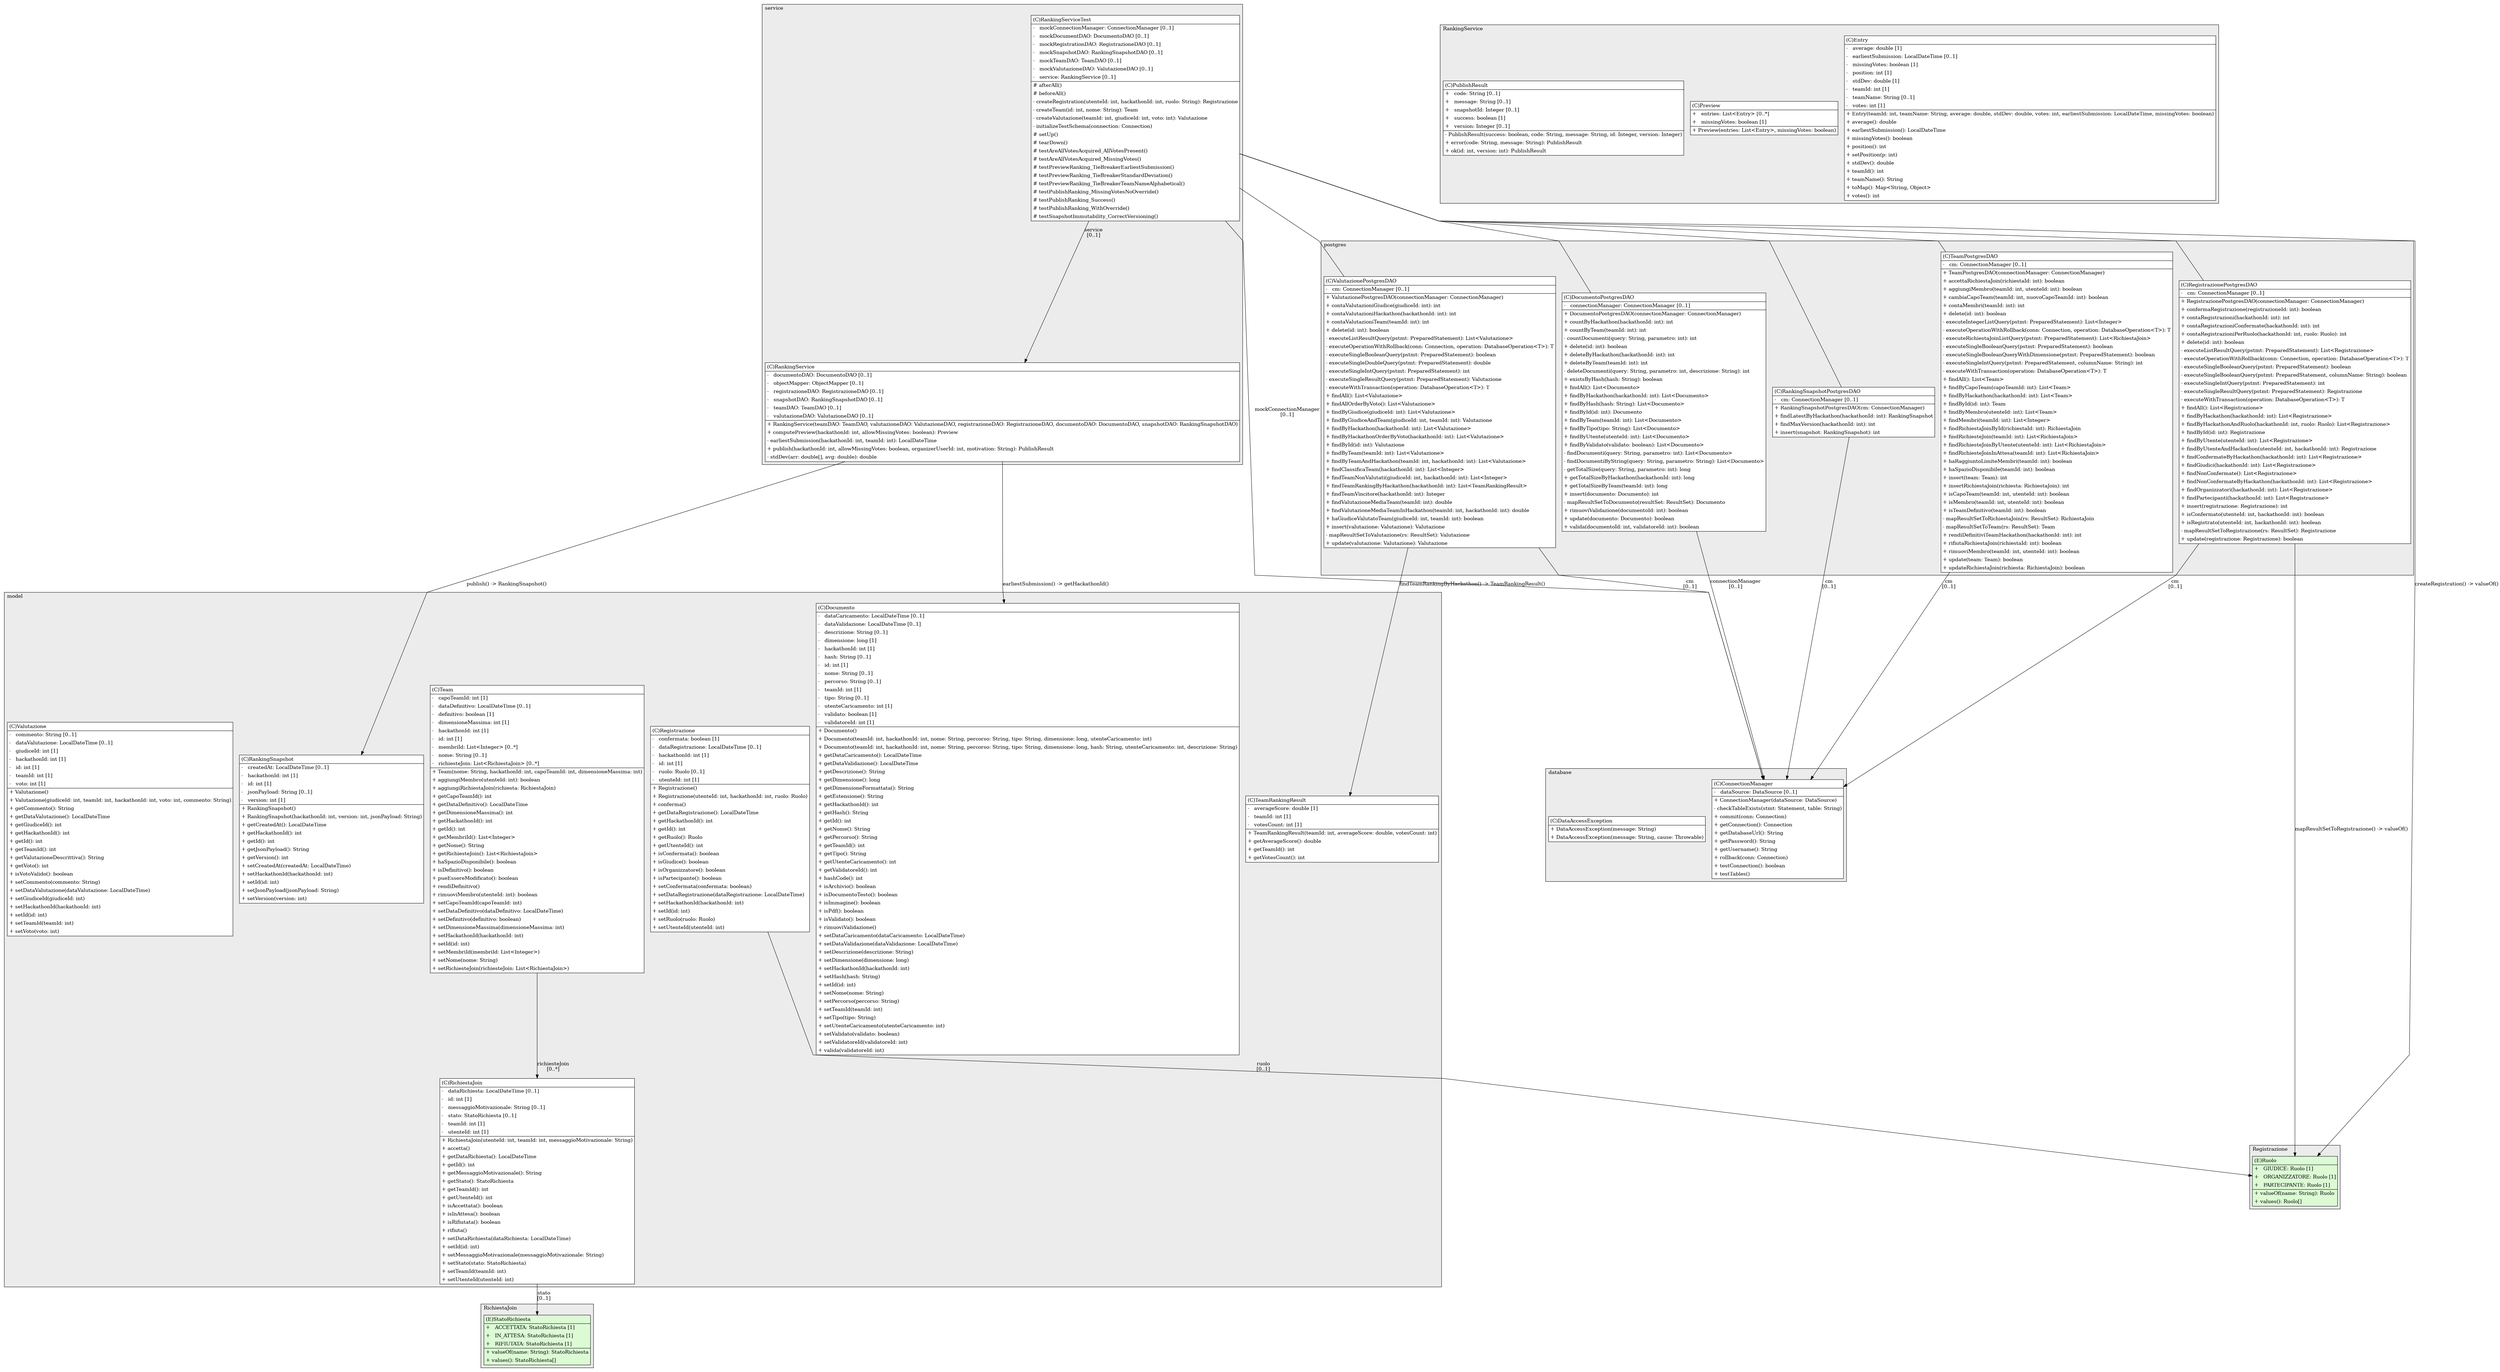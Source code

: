 @startuml

/' diagram meta data start
config=StructureConfiguration;
{
  "projectClassification": {
    "searchMode": "OpenProject", // OpenProject, AllProjects
    "includedProjects": "",
    "pathEndKeywords": "*.impl",
    "isClientPath": "",
    "isClientName": "",
    "isTestPath": "",
    "isTestName": "",
    "isMappingPath": "",
    "isMappingName": "",
    "isDataAccessPath": "",
    "isDataAccessName": "",
    "isDataStructurePath": "",
    "isDataStructureName": "",
    "isInterfaceStructuresPath": "",
    "isInterfaceStructuresName": "",
    "isEntryPointPath": "",
    "isEntryPointName": "",
    "treatFinalFieldsAsMandatory": false
  },
  "graphRestriction": {
    "classPackageExcludeFilter": "",
    "classPackageIncludeFilter": "",
    "classNameExcludeFilter": "",
    "classNameIncludeFilter": "",
    "methodNameExcludeFilter": "",
    "methodNameIncludeFilter": "",
    "removeByInheritance": "", // inheritance/annotation based filtering is done in a second step
    "removeByAnnotation": "",
    "removeByClassPackage": "", // cleanup the graph after inheritance/annotation based filtering is done
    "removeByClassName": "",
    "cutMappings": false,
    "cutEnum": false,
    "cutTests": false,
    "cutClient": false,
    "cutDataAccess": false,
    "cutInterfaceStructures": false,
    "cutDataStructures": false,
    "cutGetterAndSetter": false,
    "cutConstructors": false
  },
  "graphTraversal": {
    "forwardDepth": 3,
    "backwardDepth": 3,
    "classPackageExcludeFilter": "",
    "classPackageIncludeFilter": "",
    "classNameExcludeFilter": "",
    "classNameIncludeFilter": "",
    "methodNameExcludeFilter": "",
    "methodNameIncludeFilter": "",
    "hideMappings": false,
    "hideDataStructures": false,
    "hidePrivateMethods": true,
    "hideInterfaceCalls": true, // indirection: implementation -> interface (is hidden) -> implementation
    "onlyShowApplicationEntryPoints": false, // root node is included
    "useMethodCallsForStructureDiagram": "ForwardOnly" // ForwardOnly, BothDirections, No
  },
  "details": {
    "aggregation": "GroupByClass", // ByClass, GroupByClass, None
    "showClassGenericTypes": true,
    "showMethods": true,
    "showMethodParameterNames": true,
    "showMethodParameterTypes": true,
    "showMethodReturnType": true,
    "showPackageLevels": 2,
    "showDetailedClassStructure": true
  },
  "rootClass": "service.RankingServiceTest",
  "extensionCallbackMethod": "" // qualified.class.name#methodName - signature: public static String method(String)
}
diagram meta data end '/



digraph g {
    rankdir="TB"
    splines=polyline
    

'nodes 
subgraph cluster_104069929 { 
   	label=model
	labeljust=l
	fillcolor="#ececec"
	style=filled
   
   Documento104069929[
	label=<<TABLE BORDER="1" CELLBORDER="0" CELLPADDING="4" CELLSPACING="0">
<TR><TD ALIGN="LEFT" >(C)Documento</TD></TR>
<HR/>
<TR><TD ALIGN="LEFT" >-   dataCaricamento: LocalDateTime [0..1]</TD></TR>
<TR><TD ALIGN="LEFT" >-   dataValidazione: LocalDateTime [0..1]</TD></TR>
<TR><TD ALIGN="LEFT" >-   descrizione: String [0..1]</TD></TR>
<TR><TD ALIGN="LEFT" >-   dimensione: long [1]</TD></TR>
<TR><TD ALIGN="LEFT" >-   hackathonId: int [1]</TD></TR>
<TR><TD ALIGN="LEFT" >-   hash: String [0..1]</TD></TR>
<TR><TD ALIGN="LEFT" >-   id: int [1]</TD></TR>
<TR><TD ALIGN="LEFT" >-   nome: String [0..1]</TD></TR>
<TR><TD ALIGN="LEFT" >-   percorso: String [0..1]</TD></TR>
<TR><TD ALIGN="LEFT" >-   teamId: int [1]</TD></TR>
<TR><TD ALIGN="LEFT" >-   tipo: String [0..1]</TD></TR>
<TR><TD ALIGN="LEFT" >-   utenteCaricamento: int [1]</TD></TR>
<TR><TD ALIGN="LEFT" >-   validato: boolean [1]</TD></TR>
<TR><TD ALIGN="LEFT" >-   validatoreId: int [1]</TD></TR>
<HR/>
<TR><TD ALIGN="LEFT" >+ Documento()</TD></TR>
<TR><TD ALIGN="LEFT" >+ Documento(teamId: int, hackathonId: int, nome: String, percorso: String, tipo: String, dimensione: long, utenteCaricamento: int)</TD></TR>
<TR><TD ALIGN="LEFT" >+ Documento(teamId: int, hackathonId: int, nome: String, percorso: String, tipo: String, dimensione: long, hash: String, utenteCaricamento: int, descrizione: String)</TD></TR>
<TR><TD ALIGN="LEFT" >+ getDataCaricamento(): LocalDateTime</TD></TR>
<TR><TD ALIGN="LEFT" >+ getDataValidazione(): LocalDateTime</TD></TR>
<TR><TD ALIGN="LEFT" >+ getDescrizione(): String</TD></TR>
<TR><TD ALIGN="LEFT" >+ getDimensione(): long</TD></TR>
<TR><TD ALIGN="LEFT" >+ getDimensioneFormattata(): String</TD></TR>
<TR><TD ALIGN="LEFT" >+ getEstensione(): String</TD></TR>
<TR><TD ALIGN="LEFT" >+ getHackathonId(): int</TD></TR>
<TR><TD ALIGN="LEFT" >+ getHash(): String</TD></TR>
<TR><TD ALIGN="LEFT" >+ getId(): int</TD></TR>
<TR><TD ALIGN="LEFT" >+ getNome(): String</TD></TR>
<TR><TD ALIGN="LEFT" >+ getPercorso(): String</TD></TR>
<TR><TD ALIGN="LEFT" >+ getTeamId(): int</TD></TR>
<TR><TD ALIGN="LEFT" >+ getTipo(): String</TD></TR>
<TR><TD ALIGN="LEFT" >+ getUtenteCaricamento(): int</TD></TR>
<TR><TD ALIGN="LEFT" >+ getValidatoreId(): int</TD></TR>
<TR><TD ALIGN="LEFT" >+ hashCode(): int</TD></TR>
<TR><TD ALIGN="LEFT" >+ isArchivio(): boolean</TD></TR>
<TR><TD ALIGN="LEFT" >+ isDocumentoTesto(): boolean</TD></TR>
<TR><TD ALIGN="LEFT" >+ isImmagine(): boolean</TD></TR>
<TR><TD ALIGN="LEFT" >+ isPdf(): boolean</TD></TR>
<TR><TD ALIGN="LEFT" >+ isValidato(): boolean</TD></TR>
<TR><TD ALIGN="LEFT" >+ rimuoviValidazione()</TD></TR>
<TR><TD ALIGN="LEFT" >+ setDataCaricamento(dataCaricamento: LocalDateTime)</TD></TR>
<TR><TD ALIGN="LEFT" >+ setDataValidazione(dataValidazione: LocalDateTime)</TD></TR>
<TR><TD ALIGN="LEFT" >+ setDescrizione(descrizione: String)</TD></TR>
<TR><TD ALIGN="LEFT" >+ setDimensione(dimensione: long)</TD></TR>
<TR><TD ALIGN="LEFT" >+ setHackathonId(hackathonId: int)</TD></TR>
<TR><TD ALIGN="LEFT" >+ setHash(hash: String)</TD></TR>
<TR><TD ALIGN="LEFT" >+ setId(id: int)</TD></TR>
<TR><TD ALIGN="LEFT" >+ setNome(nome: String)</TD></TR>
<TR><TD ALIGN="LEFT" >+ setPercorso(percorso: String)</TD></TR>
<TR><TD ALIGN="LEFT" >+ setTeamId(teamId: int)</TD></TR>
<TR><TD ALIGN="LEFT" >+ setTipo(tipo: String)</TD></TR>
<TR><TD ALIGN="LEFT" >+ setUtenteCaricamento(utenteCaricamento: int)</TD></TR>
<TR><TD ALIGN="LEFT" >+ setValidato(validato: boolean)</TD></TR>
<TR><TD ALIGN="LEFT" >+ setValidatoreId(validatoreId: int)</TD></TR>
<TR><TD ALIGN="LEFT" >+ valida(validatoreId: int)</TD></TR>
</TABLE>>
	style=filled
	margin=0
	shape=plaintext
	fillcolor="#FFFFFF"
];

RankingSnapshot104069929[
	label=<<TABLE BORDER="1" CELLBORDER="0" CELLPADDING="4" CELLSPACING="0">
<TR><TD ALIGN="LEFT" >(C)RankingSnapshot</TD></TR>
<HR/>
<TR><TD ALIGN="LEFT" >-   createdAt: LocalDateTime [0..1]</TD></TR>
<TR><TD ALIGN="LEFT" >-   hackathonId: int [1]</TD></TR>
<TR><TD ALIGN="LEFT" >-   id: int [1]</TD></TR>
<TR><TD ALIGN="LEFT" >-   jsonPayload: String [0..1]</TD></TR>
<TR><TD ALIGN="LEFT" >-   version: int [1]</TD></TR>
<HR/>
<TR><TD ALIGN="LEFT" >+ RankingSnapshot()</TD></TR>
<TR><TD ALIGN="LEFT" >+ RankingSnapshot(hackathonId: int, version: int, jsonPayload: String)</TD></TR>
<TR><TD ALIGN="LEFT" >+ getCreatedAt(): LocalDateTime</TD></TR>
<TR><TD ALIGN="LEFT" >+ getHackathonId(): int</TD></TR>
<TR><TD ALIGN="LEFT" >+ getId(): int</TD></TR>
<TR><TD ALIGN="LEFT" >+ getJsonPayload(): String</TD></TR>
<TR><TD ALIGN="LEFT" >+ getVersion(): int</TD></TR>
<TR><TD ALIGN="LEFT" >+ setCreatedAt(createdAt: LocalDateTime)</TD></TR>
<TR><TD ALIGN="LEFT" >+ setHackathonId(hackathonId: int)</TD></TR>
<TR><TD ALIGN="LEFT" >+ setId(id: int)</TD></TR>
<TR><TD ALIGN="LEFT" >+ setJsonPayload(jsonPayload: String)</TD></TR>
<TR><TD ALIGN="LEFT" >+ setVersion(version: int)</TD></TR>
</TABLE>>
	style=filled
	margin=0
	shape=plaintext
	fillcolor="#FFFFFF"
];

Registrazione104069929[
	label=<<TABLE BORDER="1" CELLBORDER="0" CELLPADDING="4" CELLSPACING="0">
<TR><TD ALIGN="LEFT" >(C)Registrazione</TD></TR>
<HR/>
<TR><TD ALIGN="LEFT" >-   confermata: boolean [1]</TD></TR>
<TR><TD ALIGN="LEFT" >-   dataRegistrazione: LocalDateTime [0..1]</TD></TR>
<TR><TD ALIGN="LEFT" >-   hackathonId: int [1]</TD></TR>
<TR><TD ALIGN="LEFT" >-   id: int [1]</TD></TR>
<TR><TD ALIGN="LEFT" >-   ruolo: Ruolo [0..1]</TD></TR>
<TR><TD ALIGN="LEFT" >-   utenteId: int [1]</TD></TR>
<HR/>
<TR><TD ALIGN="LEFT" >+ Registrazione()</TD></TR>
<TR><TD ALIGN="LEFT" >+ Registrazione(utenteId: int, hackathonId: int, ruolo: Ruolo)</TD></TR>
<TR><TD ALIGN="LEFT" >+ conferma()</TD></TR>
<TR><TD ALIGN="LEFT" >+ getDataRegistrazione(): LocalDateTime</TD></TR>
<TR><TD ALIGN="LEFT" >+ getHackathonId(): int</TD></TR>
<TR><TD ALIGN="LEFT" >+ getId(): int</TD></TR>
<TR><TD ALIGN="LEFT" >+ getRuolo(): Ruolo</TD></TR>
<TR><TD ALIGN="LEFT" >+ getUtenteId(): int</TD></TR>
<TR><TD ALIGN="LEFT" >+ isConfermata(): boolean</TD></TR>
<TR><TD ALIGN="LEFT" >+ isGiudice(): boolean</TD></TR>
<TR><TD ALIGN="LEFT" >+ isOrganizzatore(): boolean</TD></TR>
<TR><TD ALIGN="LEFT" >+ isPartecipante(): boolean</TD></TR>
<TR><TD ALIGN="LEFT" >+ setConfermata(confermata: boolean)</TD></TR>
<TR><TD ALIGN="LEFT" >+ setDataRegistrazione(dataRegistrazione: LocalDateTime)</TD></TR>
<TR><TD ALIGN="LEFT" >+ setHackathonId(hackathonId: int)</TD></TR>
<TR><TD ALIGN="LEFT" >+ setId(id: int)</TD></TR>
<TR><TD ALIGN="LEFT" >+ setRuolo(ruolo: Ruolo)</TD></TR>
<TR><TD ALIGN="LEFT" >+ setUtenteId(utenteId: int)</TD></TR>
</TABLE>>
	style=filled
	margin=0
	shape=plaintext
	fillcolor="#FFFFFF"
];

RichiestaJoin104069929[
	label=<<TABLE BORDER="1" CELLBORDER="0" CELLPADDING="4" CELLSPACING="0">
<TR><TD ALIGN="LEFT" >(C)RichiestaJoin</TD></TR>
<HR/>
<TR><TD ALIGN="LEFT" >-   dataRichiesta: LocalDateTime [0..1]</TD></TR>
<TR><TD ALIGN="LEFT" >-   id: int [1]</TD></TR>
<TR><TD ALIGN="LEFT" >-   messaggioMotivazionale: String [0..1]</TD></TR>
<TR><TD ALIGN="LEFT" >-   stato: StatoRichiesta [0..1]</TD></TR>
<TR><TD ALIGN="LEFT" >-   teamId: int [1]</TD></TR>
<TR><TD ALIGN="LEFT" >-   utenteId: int [1]</TD></TR>
<HR/>
<TR><TD ALIGN="LEFT" >+ RichiestaJoin(utenteId: int, teamId: int, messaggioMotivazionale: String)</TD></TR>
<TR><TD ALIGN="LEFT" >+ accetta()</TD></TR>
<TR><TD ALIGN="LEFT" >+ getDataRichiesta(): LocalDateTime</TD></TR>
<TR><TD ALIGN="LEFT" >+ getId(): int</TD></TR>
<TR><TD ALIGN="LEFT" >+ getMessaggioMotivazionale(): String</TD></TR>
<TR><TD ALIGN="LEFT" >+ getStato(): StatoRichiesta</TD></TR>
<TR><TD ALIGN="LEFT" >+ getTeamId(): int</TD></TR>
<TR><TD ALIGN="LEFT" >+ getUtenteId(): int</TD></TR>
<TR><TD ALIGN="LEFT" >+ isAccettata(): boolean</TD></TR>
<TR><TD ALIGN="LEFT" >+ isInAttesa(): boolean</TD></TR>
<TR><TD ALIGN="LEFT" >+ isRifiutata(): boolean</TD></TR>
<TR><TD ALIGN="LEFT" >+ rifiuta()</TD></TR>
<TR><TD ALIGN="LEFT" >+ setDataRichiesta(dataRichiesta: LocalDateTime)</TD></TR>
<TR><TD ALIGN="LEFT" >+ setId(id: int)</TD></TR>
<TR><TD ALIGN="LEFT" >+ setMessaggioMotivazionale(messaggioMotivazionale: String)</TD></TR>
<TR><TD ALIGN="LEFT" >+ setStato(stato: StatoRichiesta)</TD></TR>
<TR><TD ALIGN="LEFT" >+ setTeamId(teamId: int)</TD></TR>
<TR><TD ALIGN="LEFT" >+ setUtenteId(utenteId: int)</TD></TR>
</TABLE>>
	style=filled
	margin=0
	shape=plaintext
	fillcolor="#FFFFFF"
];

Team104069929[
	label=<<TABLE BORDER="1" CELLBORDER="0" CELLPADDING="4" CELLSPACING="0">
<TR><TD ALIGN="LEFT" >(C)Team</TD></TR>
<HR/>
<TR><TD ALIGN="LEFT" >-   capoTeamId: int [1]</TD></TR>
<TR><TD ALIGN="LEFT" >-   dataDefinitivo: LocalDateTime [0..1]</TD></TR>
<TR><TD ALIGN="LEFT" >-   definitivo: boolean [1]</TD></TR>
<TR><TD ALIGN="LEFT" >-   dimensioneMassima: int [1]</TD></TR>
<TR><TD ALIGN="LEFT" >-   hackathonId: int [1]</TD></TR>
<TR><TD ALIGN="LEFT" >-   id: int [1]</TD></TR>
<TR><TD ALIGN="LEFT" >-   membriId: List&lt;Integer&gt; [0..*]</TD></TR>
<TR><TD ALIGN="LEFT" >-   nome: String [0..1]</TD></TR>
<TR><TD ALIGN="LEFT" >-   richiesteJoin: List&lt;RichiestaJoin&gt; [0..*]</TD></TR>
<HR/>
<TR><TD ALIGN="LEFT" >+ Team(nome: String, hackathonId: int, capoTeamId: int, dimensioneMassima: int)</TD></TR>
<TR><TD ALIGN="LEFT" >+ aggiungiMembro(utenteId: int): boolean</TD></TR>
<TR><TD ALIGN="LEFT" >+ aggiungiRichiestaJoin(richiesta: RichiestaJoin)</TD></TR>
<TR><TD ALIGN="LEFT" >+ getCapoTeamId(): int</TD></TR>
<TR><TD ALIGN="LEFT" >+ getDataDefinitivo(): LocalDateTime</TD></TR>
<TR><TD ALIGN="LEFT" >+ getDimensioneMassima(): int</TD></TR>
<TR><TD ALIGN="LEFT" >+ getHackathonId(): int</TD></TR>
<TR><TD ALIGN="LEFT" >+ getId(): int</TD></TR>
<TR><TD ALIGN="LEFT" >+ getMembriId(): List&lt;Integer&gt;</TD></TR>
<TR><TD ALIGN="LEFT" >+ getNome(): String</TD></TR>
<TR><TD ALIGN="LEFT" >+ getRichiesteJoin(): List&lt;RichiestaJoin&gt;</TD></TR>
<TR><TD ALIGN="LEFT" >+ haSpazioDisponibile(): boolean</TD></TR>
<TR><TD ALIGN="LEFT" >+ isDefinitivo(): boolean</TD></TR>
<TR><TD ALIGN="LEFT" >+ pueEssereModificato(): boolean</TD></TR>
<TR><TD ALIGN="LEFT" >+ rendiDefinitivo()</TD></TR>
<TR><TD ALIGN="LEFT" >+ rimuoviMembro(utenteId: int): boolean</TD></TR>
<TR><TD ALIGN="LEFT" >+ setCapoTeamId(capoTeamId: int)</TD></TR>
<TR><TD ALIGN="LEFT" >+ setDataDefinitivo(dataDefinitivo: LocalDateTime)</TD></TR>
<TR><TD ALIGN="LEFT" >+ setDefinitivo(definitivo: boolean)</TD></TR>
<TR><TD ALIGN="LEFT" >+ setDimensioneMassima(dimensioneMassima: int)</TD></TR>
<TR><TD ALIGN="LEFT" >+ setHackathonId(hackathonId: int)</TD></TR>
<TR><TD ALIGN="LEFT" >+ setId(id: int)</TD></TR>
<TR><TD ALIGN="LEFT" >+ setMembriId(membriId: List&lt;Integer&gt;)</TD></TR>
<TR><TD ALIGN="LEFT" >+ setNome(nome: String)</TD></TR>
<TR><TD ALIGN="LEFT" >+ setRichiesteJoin(richiesteJoin: List&lt;RichiestaJoin&gt;)</TD></TR>
</TABLE>>
	style=filled
	margin=0
	shape=plaintext
	fillcolor="#FFFFFF"
];

TeamRankingResult104069929[
	label=<<TABLE BORDER="1" CELLBORDER="0" CELLPADDING="4" CELLSPACING="0">
<TR><TD ALIGN="LEFT" >(C)TeamRankingResult</TD></TR>
<HR/>
<TR><TD ALIGN="LEFT" >-   averageScore: double [1]</TD></TR>
<TR><TD ALIGN="LEFT" >-   teamId: int [1]</TD></TR>
<TR><TD ALIGN="LEFT" >-   votesCount: int [1]</TD></TR>
<HR/>
<TR><TD ALIGN="LEFT" >+ TeamRankingResult(teamId: int, averageScore: double, votesCount: int)</TD></TR>
<TR><TD ALIGN="LEFT" >+ getAverageScore(): double</TD></TR>
<TR><TD ALIGN="LEFT" >+ getTeamId(): int</TD></TR>
<TR><TD ALIGN="LEFT" >+ getVotesCount(): int</TD></TR>
</TABLE>>
	style=filled
	margin=0
	shape=plaintext
	fillcolor="#FFFFFF"
];

Valutazione104069929[
	label=<<TABLE BORDER="1" CELLBORDER="0" CELLPADDING="4" CELLSPACING="0">
<TR><TD ALIGN="LEFT" >(C)Valutazione</TD></TR>
<HR/>
<TR><TD ALIGN="LEFT" >-   commento: String [0..1]</TD></TR>
<TR><TD ALIGN="LEFT" >-   dataValutazione: LocalDateTime [0..1]</TD></TR>
<TR><TD ALIGN="LEFT" >-   giudiceId: int [1]</TD></TR>
<TR><TD ALIGN="LEFT" >-   hackathonId: int [1]</TD></TR>
<TR><TD ALIGN="LEFT" >-   id: int [1]</TD></TR>
<TR><TD ALIGN="LEFT" >-   teamId: int [1]</TD></TR>
<TR><TD ALIGN="LEFT" >-   voto: int [1]</TD></TR>
<HR/>
<TR><TD ALIGN="LEFT" >+ Valutazione()</TD></TR>
<TR><TD ALIGN="LEFT" >+ Valutazione(giudiceId: int, teamId: int, hackathonId: int, voto: int, commento: String)</TD></TR>
<TR><TD ALIGN="LEFT" >+ getCommento(): String</TD></TR>
<TR><TD ALIGN="LEFT" >+ getDataValutazione(): LocalDateTime</TD></TR>
<TR><TD ALIGN="LEFT" >+ getGiudiceId(): int</TD></TR>
<TR><TD ALIGN="LEFT" >+ getHackathonId(): int</TD></TR>
<TR><TD ALIGN="LEFT" >+ getId(): int</TD></TR>
<TR><TD ALIGN="LEFT" >+ getTeamId(): int</TD></TR>
<TR><TD ALIGN="LEFT" >+ getValutazioneDescrittiva(): String</TD></TR>
<TR><TD ALIGN="LEFT" >+ getVoto(): int</TD></TR>
<TR><TD ALIGN="LEFT" >+ isVotoValido(): boolean</TD></TR>
<TR><TD ALIGN="LEFT" >+ setCommento(commento: String)</TD></TR>
<TR><TD ALIGN="LEFT" >+ setDataValutazione(dataValutazione: LocalDateTime)</TD></TR>
<TR><TD ALIGN="LEFT" >+ setGiudiceId(giudiceId: int)</TD></TR>
<TR><TD ALIGN="LEFT" >+ setHackathonId(hackathonId: int)</TD></TR>
<TR><TD ALIGN="LEFT" >+ setId(id: int)</TD></TR>
<TR><TD ALIGN="LEFT" >+ setTeamId(teamId: int)</TD></TR>
<TR><TD ALIGN="LEFT" >+ setVoto(voto: int)</TD></TR>
</TABLE>>
	style=filled
	margin=0
	shape=plaintext
	fillcolor="#FFFFFF"
];
} 

subgraph cluster_1159906990 { 
   	label=RichiestaJoin
	labeljust=l
	fillcolor="#ececec"
	style=filled
   
   StatoRichiesta2030292147[
	label=<<TABLE BORDER="1" CELLBORDER="0" CELLPADDING="4" CELLSPACING="0">
<TR><TD ALIGN="LEFT" >(E)StatoRichiesta</TD></TR>
<HR/>
<TR><TD ALIGN="LEFT" >+   ACCETTATA: StatoRichiesta [1]</TD></TR>
<TR><TD ALIGN="LEFT" >+   IN_ATTESA: StatoRichiesta [1]</TD></TR>
<TR><TD ALIGN="LEFT" >+   RIFIUTATA: StatoRichiesta [1]</TD></TR>
<HR/>
<TR><TD ALIGN="LEFT" >+ valueOf(name: String): StatoRichiesta</TD></TR>
<TR><TD ALIGN="LEFT" >+ values(): StatoRichiesta[]</TD></TR>
</TABLE>>
	style=filled
	margin=0
	shape=plaintext
	fillcolor="#DCFBD5"
];
} 

subgraph cluster_1789464955 { 
   	label=database
	labeljust=l
	fillcolor="#ececec"
	style=filled
   
   ConnectionManager1789464955[
	label=<<TABLE BORDER="1" CELLBORDER="0" CELLPADDING="4" CELLSPACING="0">
<TR><TD ALIGN="LEFT" >(C)ConnectionManager</TD></TR>
<HR/>
<TR><TD ALIGN="LEFT" >-   dataSource: DataSource [0..1]</TD></TR>
<HR/>
<TR><TD ALIGN="LEFT" >+ ConnectionManager(dataSource: DataSource)</TD></TR>
<TR><TD ALIGN="LEFT" >- checkTableExists(stmt: Statement, table: String)</TD></TR>
<TR><TD ALIGN="LEFT" >+ commit(conn: Connection)</TD></TR>
<TR><TD ALIGN="LEFT" >+ getConnection(): Connection</TD></TR>
<TR><TD ALIGN="LEFT" >+ getDatabaseUrl(): String</TD></TR>
<TR><TD ALIGN="LEFT" >+ getPassword(): String</TD></TR>
<TR><TD ALIGN="LEFT" >+ getUsername(): String</TD></TR>
<TR><TD ALIGN="LEFT" >+ rollback(conn: Connection)</TD></TR>
<TR><TD ALIGN="LEFT" >+ testConnection(): boolean</TD></TR>
<TR><TD ALIGN="LEFT" >+ testTables()</TD></TR>
</TABLE>>
	style=filled
	margin=0
	shape=plaintext
	fillcolor="#FFFFFF"
];

DataAccessException1789464955[
	label=<<TABLE BORDER="1" CELLBORDER="0" CELLPADDING="4" CELLSPACING="0">
<TR><TD ALIGN="LEFT" >(C)DataAccessException</TD></TR>
<HR/>
<TR><TD ALIGN="LEFT" >+ DataAccessException(message: String)</TD></TR>
<TR><TD ALIGN="LEFT" >+ DataAccessException(message: String, cause: Throwable)</TD></TR>
</TABLE>>
	style=filled
	margin=0
	shape=plaintext
	fillcolor="#FFFFFF"
];
} 

subgraph cluster_1894575026 { 
   	label=Registrazione
	labeljust=l
	fillcolor="#ececec"
	style=filled
   
   Ruolo1024189869[
	label=<<TABLE BORDER="1" CELLBORDER="0" CELLPADDING="4" CELLSPACING="0">
<TR><TD ALIGN="LEFT" >(E)Ruolo</TD></TR>
<HR/>
<TR><TD ALIGN="LEFT" >+   GIUDICE: Ruolo [1]</TD></TR>
<TR><TD ALIGN="LEFT" >+   ORGANIZZATORE: Ruolo [1]</TD></TR>
<TR><TD ALIGN="LEFT" >+   PARTECIPANTE: Ruolo [1]</TD></TR>
<HR/>
<TR><TD ALIGN="LEFT" >+ valueOf(name: String): Ruolo</TD></TR>
<TR><TD ALIGN="LEFT" >+ values(): Ruolo[]</TD></TR>
</TABLE>>
	style=filled
	margin=0
	shape=plaintext
	fillcolor="#DCFBD5"
];
} 

subgraph cluster_1984153269 { 
   	label=service
	labeljust=l
	fillcolor="#ececec"
	style=filled
   
   RankingService1984153269[
	label=<<TABLE BORDER="1" CELLBORDER="0" CELLPADDING="4" CELLSPACING="0">
<TR><TD ALIGN="LEFT" >(C)RankingService</TD></TR>
<HR/>
<TR><TD ALIGN="LEFT" >-   documentoDAO: DocumentoDAO [0..1]</TD></TR>
<TR><TD ALIGN="LEFT" >-   objectMapper: ObjectMapper [0..1]</TD></TR>
<TR><TD ALIGN="LEFT" >-   registrazioneDAO: RegistrazioneDAO [0..1]</TD></TR>
<TR><TD ALIGN="LEFT" >-   snapshotDAO: RankingSnapshotDAO [0..1]</TD></TR>
<TR><TD ALIGN="LEFT" >-   teamDAO: TeamDAO [0..1]</TD></TR>
<TR><TD ALIGN="LEFT" >-   valutazioneDAO: ValutazioneDAO [0..1]</TD></TR>
<HR/>
<TR><TD ALIGN="LEFT" >+ RankingService(teamDAO: TeamDAO, valutazioneDAO: ValutazioneDAO, registrazioneDAO: RegistrazioneDAO, documentoDAO: DocumentoDAO, snapshotDAO: RankingSnapshotDAO)</TD></TR>
<TR><TD ALIGN="LEFT" >+ computePreview(hackathonId: int, allowMissingVotes: boolean): Preview</TD></TR>
<TR><TD ALIGN="LEFT" >- earliestSubmission(hackathonId: int, teamId: int): LocalDateTime</TD></TR>
<TR><TD ALIGN="LEFT" >+ publish(hackathonId: int, allowMissingVotes: boolean, organizerUserId: int, motivation: String): PublishResult</TD></TR>
<TR><TD ALIGN="LEFT" >- stdDev(arr: double[], avg: double): double</TD></TR>
</TABLE>>
	style=filled
	margin=0
	shape=plaintext
	fillcolor="#FFFFFF"
];

RankingServiceTest1984153269[
	label=<<TABLE BORDER="1" CELLBORDER="0" CELLPADDING="4" CELLSPACING="0">
<TR><TD ALIGN="LEFT" >(C)RankingServiceTest</TD></TR>
<HR/>
<TR><TD ALIGN="LEFT" >-   mockConnectionManager: ConnectionManager [0..1]</TD></TR>
<TR><TD ALIGN="LEFT" >-   mockDocumentDAO: DocumentoDAO [0..1]</TD></TR>
<TR><TD ALIGN="LEFT" >-   mockRegistrationDAO: RegistrazioneDAO [0..1]</TD></TR>
<TR><TD ALIGN="LEFT" >-   mockSnapshotDAO: RankingSnapshotDAO [0..1]</TD></TR>
<TR><TD ALIGN="LEFT" >-   mockTeamDAO: TeamDAO [0..1]</TD></TR>
<TR><TD ALIGN="LEFT" >-   mockValutazioneDAO: ValutazioneDAO [0..1]</TD></TR>
<TR><TD ALIGN="LEFT" >-   service: RankingService [0..1]</TD></TR>
<HR/>
<TR><TD ALIGN="LEFT" ># afterAll()</TD></TR>
<TR><TD ALIGN="LEFT" ># beforeAll()</TD></TR>
<TR><TD ALIGN="LEFT" >- createRegistration(utenteId: int, hackathonId: int, ruolo: String): Registrazione</TD></TR>
<TR><TD ALIGN="LEFT" >- createTeam(id: int, nome: String): Team</TD></TR>
<TR><TD ALIGN="LEFT" >- createValutazione(teamId: int, giudiceId: int, voto: int): Valutazione</TD></TR>
<TR><TD ALIGN="LEFT" >- initializeTestSchema(connection: Connection)</TD></TR>
<TR><TD ALIGN="LEFT" ># setUp()</TD></TR>
<TR><TD ALIGN="LEFT" ># tearDown()</TD></TR>
<TR><TD ALIGN="LEFT" ># testAreAllVotesAcquired_AllVotesPresent()</TD></TR>
<TR><TD ALIGN="LEFT" ># testAreAllVotesAcquired_MissingVotes()</TD></TR>
<TR><TD ALIGN="LEFT" ># testPreviewRanking_TieBreakerEarliestSubmission()</TD></TR>
<TR><TD ALIGN="LEFT" ># testPreviewRanking_TieBreakerStandardDeviation()</TD></TR>
<TR><TD ALIGN="LEFT" ># testPreviewRanking_TieBreakerTeamNameAlphabetical()</TD></TR>
<TR><TD ALIGN="LEFT" ># testPublishRanking_MissingVotesNoOverride()</TD></TR>
<TR><TD ALIGN="LEFT" ># testPublishRanking_Success()</TD></TR>
<TR><TD ALIGN="LEFT" ># testPublishRanking_WithOverride()</TD></TR>
<TR><TD ALIGN="LEFT" ># testSnapshotImmutability_CorrectVersioning()</TD></TR>
</TABLE>>
	style=filled
	margin=0
	shape=plaintext
	fillcolor="#FFFFFF"
];
} 

subgraph cluster_757584761 { 
   	label=postgres
	labeljust=l
	fillcolor="#ececec"
	style=filled
   
   DocumentoPostgresDAO693642837[
	label=<<TABLE BORDER="1" CELLBORDER="0" CELLPADDING="4" CELLSPACING="0">
<TR><TD ALIGN="LEFT" >(C)DocumentoPostgresDAO</TD></TR>
<HR/>
<TR><TD ALIGN="LEFT" >-   connectionManager: ConnectionManager [0..1]</TD></TR>
<HR/>
<TR><TD ALIGN="LEFT" >+ DocumentoPostgresDAO(connectionManager: ConnectionManager)</TD></TR>
<TR><TD ALIGN="LEFT" >+ countByHackathon(hackathonId: int): int</TD></TR>
<TR><TD ALIGN="LEFT" >+ countByTeam(teamId: int): int</TD></TR>
<TR><TD ALIGN="LEFT" >- countDocumenti(query: String, parametro: int): int</TD></TR>
<TR><TD ALIGN="LEFT" >+ delete(id: int): boolean</TD></TR>
<TR><TD ALIGN="LEFT" >+ deleteByHackathon(hackathonId: int): int</TD></TR>
<TR><TD ALIGN="LEFT" >+ deleteByTeam(teamId: int): int</TD></TR>
<TR><TD ALIGN="LEFT" >- deleteDocumenti(query: String, parametro: int, descrizione: String): int</TD></TR>
<TR><TD ALIGN="LEFT" >+ existsByHash(hash: String): boolean</TD></TR>
<TR><TD ALIGN="LEFT" >+ findAll(): List&lt;Documento&gt;</TD></TR>
<TR><TD ALIGN="LEFT" >+ findByHackathon(hackathonId: int): List&lt;Documento&gt;</TD></TR>
<TR><TD ALIGN="LEFT" >+ findByHash(hash: String): List&lt;Documento&gt;</TD></TR>
<TR><TD ALIGN="LEFT" >+ findById(id: int): Documento</TD></TR>
<TR><TD ALIGN="LEFT" >+ findByTeam(teamId: int): List&lt;Documento&gt;</TD></TR>
<TR><TD ALIGN="LEFT" >+ findByTipo(tipo: String): List&lt;Documento&gt;</TD></TR>
<TR><TD ALIGN="LEFT" >+ findByUtente(utenteId: int): List&lt;Documento&gt;</TD></TR>
<TR><TD ALIGN="LEFT" >+ findByValidato(validato: boolean): List&lt;Documento&gt;</TD></TR>
<TR><TD ALIGN="LEFT" >- findDocumenti(query: String, parametro: int): List&lt;Documento&gt;</TD></TR>
<TR><TD ALIGN="LEFT" >- findDocumentiByString(query: String, parametro: String): List&lt;Documento&gt;</TD></TR>
<TR><TD ALIGN="LEFT" >- getTotalSize(query: String, parametro: int): long</TD></TR>
<TR><TD ALIGN="LEFT" >+ getTotalSizeByHackathon(hackathonId: int): long</TD></TR>
<TR><TD ALIGN="LEFT" >+ getTotalSizeByTeam(teamId: int): long</TD></TR>
<TR><TD ALIGN="LEFT" >+ insert(documento: Documento): int</TD></TR>
<TR><TD ALIGN="LEFT" >- mapResultSetToDocumento(resultSet: ResultSet): Documento</TD></TR>
<TR><TD ALIGN="LEFT" >+ rimuoviValidazione(documentoId: int): boolean</TD></TR>
<TR><TD ALIGN="LEFT" >+ update(documento: Documento): boolean</TD></TR>
<TR><TD ALIGN="LEFT" >+ valida(documentoId: int, validatoreId: int): boolean</TD></TR>
</TABLE>>
	style=filled
	margin=0
	shape=plaintext
	fillcolor="#FFFFFF"
];

RankingSnapshotPostgresDAO693642837[
	label=<<TABLE BORDER="1" CELLBORDER="0" CELLPADDING="4" CELLSPACING="0">
<TR><TD ALIGN="LEFT" >(C)RankingSnapshotPostgresDAO</TD></TR>
<HR/>
<TR><TD ALIGN="LEFT" >-   cm: ConnectionManager [0..1]</TD></TR>
<HR/>
<TR><TD ALIGN="LEFT" >+ RankingSnapshotPostgresDAO(cm: ConnectionManager)</TD></TR>
<TR><TD ALIGN="LEFT" >+ findLatestByHackathon(hackathonId: int): RankingSnapshot</TD></TR>
<TR><TD ALIGN="LEFT" >+ findMaxVersion(hackathonId: int): int</TD></TR>
<TR><TD ALIGN="LEFT" >+ insert(snapshot: RankingSnapshot): int</TD></TR>
</TABLE>>
	style=filled
	margin=0
	shape=plaintext
	fillcolor="#FFFFFF"
];

RegistrazionePostgresDAO693642837[
	label=<<TABLE BORDER="1" CELLBORDER="0" CELLPADDING="4" CELLSPACING="0">
<TR><TD ALIGN="LEFT" >(C)RegistrazionePostgresDAO</TD></TR>
<HR/>
<TR><TD ALIGN="LEFT" >-   cm: ConnectionManager [0..1]</TD></TR>
<HR/>
<TR><TD ALIGN="LEFT" >+ RegistrazionePostgresDAO(connectionManager: ConnectionManager)</TD></TR>
<TR><TD ALIGN="LEFT" >+ confermaRegistrazione(registrazioneId: int): boolean</TD></TR>
<TR><TD ALIGN="LEFT" >+ contaRegistrazioni(hackathonId: int): int</TD></TR>
<TR><TD ALIGN="LEFT" >+ contaRegistrazioniConfermate(hackathonId: int): int</TD></TR>
<TR><TD ALIGN="LEFT" >+ contaRegistrazioniPerRuolo(hackathonId: int, ruolo: Ruolo): int</TD></TR>
<TR><TD ALIGN="LEFT" >+ delete(id: int): boolean</TD></TR>
<TR><TD ALIGN="LEFT" >- executeListResultQuery(pstmt: PreparedStatement): List&lt;Registrazione&gt;</TD></TR>
<TR><TD ALIGN="LEFT" >- executeOperationWithRollback(conn: Connection, operation: DatabaseOperation&lt;T&gt;): T</TD></TR>
<TR><TD ALIGN="LEFT" >- executeSingleBooleanQuery(pstmt: PreparedStatement): boolean</TD></TR>
<TR><TD ALIGN="LEFT" >- executeSingleBooleanQuery(pstmt: PreparedStatement, columnName: String): boolean</TD></TR>
<TR><TD ALIGN="LEFT" >- executeSingleIntQuery(pstmt: PreparedStatement): int</TD></TR>
<TR><TD ALIGN="LEFT" >- executeSingleResultQuery(pstmt: PreparedStatement): Registrazione</TD></TR>
<TR><TD ALIGN="LEFT" >- executeWithTransaction(operation: DatabaseOperation&lt;T&gt;): T</TD></TR>
<TR><TD ALIGN="LEFT" >+ findAll(): List&lt;Registrazione&gt;</TD></TR>
<TR><TD ALIGN="LEFT" >+ findByHackathon(hackathonId: int): List&lt;Registrazione&gt;</TD></TR>
<TR><TD ALIGN="LEFT" >+ findByHackathonAndRuolo(hackathonId: int, ruolo: Ruolo): List&lt;Registrazione&gt;</TD></TR>
<TR><TD ALIGN="LEFT" >+ findById(id: int): Registrazione</TD></TR>
<TR><TD ALIGN="LEFT" >+ findByUtente(utenteId: int): List&lt;Registrazione&gt;</TD></TR>
<TR><TD ALIGN="LEFT" >+ findByUtenteAndHackathon(utenteId: int, hackathonId: int): Registrazione</TD></TR>
<TR><TD ALIGN="LEFT" >+ findConfermateByHackathon(hackathonId: int): List&lt;Registrazione&gt;</TD></TR>
<TR><TD ALIGN="LEFT" >+ findGiudici(hackathonId: int): List&lt;Registrazione&gt;</TD></TR>
<TR><TD ALIGN="LEFT" >+ findNonConfermate(): List&lt;Registrazione&gt;</TD></TR>
<TR><TD ALIGN="LEFT" >+ findNonConfermateByHackathon(hackathonId: int): List&lt;Registrazione&gt;</TD></TR>
<TR><TD ALIGN="LEFT" >+ findOrganizzatori(hackathonId: int): List&lt;Registrazione&gt;</TD></TR>
<TR><TD ALIGN="LEFT" >+ findPartecipanti(hackathonId: int): List&lt;Registrazione&gt;</TD></TR>
<TR><TD ALIGN="LEFT" >+ insert(registrazione: Registrazione): int</TD></TR>
<TR><TD ALIGN="LEFT" >+ isConfermato(utenteId: int, hackathonId: int): boolean</TD></TR>
<TR><TD ALIGN="LEFT" >+ isRegistrato(utenteId: int, hackathonId: int): boolean</TD></TR>
<TR><TD ALIGN="LEFT" >- mapResultSetToRegistrazione(rs: ResultSet): Registrazione</TD></TR>
<TR><TD ALIGN="LEFT" >+ update(registrazione: Registrazione): boolean</TD></TR>
</TABLE>>
	style=filled
	margin=0
	shape=plaintext
	fillcolor="#FFFFFF"
];

TeamPostgresDAO693642837[
	label=<<TABLE BORDER="1" CELLBORDER="0" CELLPADDING="4" CELLSPACING="0">
<TR><TD ALIGN="LEFT" >(C)TeamPostgresDAO</TD></TR>
<HR/>
<TR><TD ALIGN="LEFT" >-   cm: ConnectionManager [0..1]</TD></TR>
<HR/>
<TR><TD ALIGN="LEFT" >+ TeamPostgresDAO(connectionManager: ConnectionManager)</TD></TR>
<TR><TD ALIGN="LEFT" >+ accettaRichiestaJoin(richiestaId: int): boolean</TD></TR>
<TR><TD ALIGN="LEFT" >+ aggiungiMembro(teamId: int, utenteId: int): boolean</TD></TR>
<TR><TD ALIGN="LEFT" >+ cambiaCapoTeam(teamId: int, nuovoCapoTeamId: int): boolean</TD></TR>
<TR><TD ALIGN="LEFT" >+ contaMembri(teamId: int): int</TD></TR>
<TR><TD ALIGN="LEFT" >+ delete(id: int): boolean</TD></TR>
<TR><TD ALIGN="LEFT" >- executeIntegerListQuery(pstmt: PreparedStatement): List&lt;Integer&gt;</TD></TR>
<TR><TD ALIGN="LEFT" >- executeOperationWithRollback(conn: Connection, operation: DatabaseOperation&lt;T&gt;): T</TD></TR>
<TR><TD ALIGN="LEFT" >- executeRichiestaJoinListQuery(pstmt: PreparedStatement): List&lt;RichiestaJoin&gt;</TD></TR>
<TR><TD ALIGN="LEFT" >- executeSingleBooleanQuery(pstmt: PreparedStatement): boolean</TD></TR>
<TR><TD ALIGN="LEFT" >- executeSingleBooleanQueryWithDimensione(pstmt: PreparedStatement): boolean</TD></TR>
<TR><TD ALIGN="LEFT" >- executeSingleIntQuery(pstmt: PreparedStatement, columnName: String): int</TD></TR>
<TR><TD ALIGN="LEFT" >- executeWithTransaction(operation: DatabaseOperation&lt;T&gt;): T</TD></TR>
<TR><TD ALIGN="LEFT" >+ findAll(): List&lt;Team&gt;</TD></TR>
<TR><TD ALIGN="LEFT" >+ findByCapoTeam(capoTeamId: int): List&lt;Team&gt;</TD></TR>
<TR><TD ALIGN="LEFT" >+ findByHackathon(hackathonId: int): List&lt;Team&gt;</TD></TR>
<TR><TD ALIGN="LEFT" >+ findById(id: int): Team</TD></TR>
<TR><TD ALIGN="LEFT" >+ findByMembro(utenteId: int): List&lt;Team&gt;</TD></TR>
<TR><TD ALIGN="LEFT" >+ findMembri(teamId: int): List&lt;Integer&gt;</TD></TR>
<TR><TD ALIGN="LEFT" >+ findRichiestaJoinById(richiestaId: int): RichiestaJoin</TD></TR>
<TR><TD ALIGN="LEFT" >+ findRichiesteJoin(teamId: int): List&lt;RichiestaJoin&gt;</TD></TR>
<TR><TD ALIGN="LEFT" >+ findRichiesteJoinByUtente(utenteId: int): List&lt;RichiestaJoin&gt;</TD></TR>
<TR><TD ALIGN="LEFT" >+ findRichiesteJoinInAttesa(teamId: int): List&lt;RichiestaJoin&gt;</TD></TR>
<TR><TD ALIGN="LEFT" >+ haRaggiuntoLimiteMembri(teamId: int): boolean</TD></TR>
<TR><TD ALIGN="LEFT" >+ haSpazioDisponibile(teamId: int): boolean</TD></TR>
<TR><TD ALIGN="LEFT" >+ insert(team: Team): int</TD></TR>
<TR><TD ALIGN="LEFT" >+ insertRichiestaJoin(richiesta: RichiestaJoin): int</TD></TR>
<TR><TD ALIGN="LEFT" >+ isCapoTeam(teamId: int, utenteId: int): boolean</TD></TR>
<TR><TD ALIGN="LEFT" >+ isMembro(teamId: int, utenteId: int): boolean</TD></TR>
<TR><TD ALIGN="LEFT" >+ isTeamDefinitivo(teamId: int): boolean</TD></TR>
<TR><TD ALIGN="LEFT" >- mapResultSetToRichiestaJoin(rs: ResultSet): RichiestaJoin</TD></TR>
<TR><TD ALIGN="LEFT" >- mapResultSetToTeam(rs: ResultSet): Team</TD></TR>
<TR><TD ALIGN="LEFT" >+ rendiDefinitiviTeamHackathon(hackathonId: int): int</TD></TR>
<TR><TD ALIGN="LEFT" >+ rifiutaRichiestaJoin(richiestaId: int): boolean</TD></TR>
<TR><TD ALIGN="LEFT" >+ rimuoviMembro(teamId: int, utenteId: int): boolean</TD></TR>
<TR><TD ALIGN="LEFT" >+ update(team: Team): boolean</TD></TR>
<TR><TD ALIGN="LEFT" >+ updateRichiestaJoin(richiesta: RichiestaJoin): boolean</TD></TR>
</TABLE>>
	style=filled
	margin=0
	shape=plaintext
	fillcolor="#FFFFFF"
];

ValutazionePostgresDAO693642837[
	label=<<TABLE BORDER="1" CELLBORDER="0" CELLPADDING="4" CELLSPACING="0">
<TR><TD ALIGN="LEFT" >(C)ValutazionePostgresDAO</TD></TR>
<HR/>
<TR><TD ALIGN="LEFT" >-   cm: ConnectionManager [0..1]</TD></TR>
<HR/>
<TR><TD ALIGN="LEFT" >+ ValutazionePostgresDAO(connectionManager: ConnectionManager)</TD></TR>
<TR><TD ALIGN="LEFT" >+ contaValutazioniGiudice(giudiceId: int): int</TD></TR>
<TR><TD ALIGN="LEFT" >+ contaValutazioniHackathon(hackathonId: int): int</TD></TR>
<TR><TD ALIGN="LEFT" >+ contaValutazioniTeam(teamId: int): int</TD></TR>
<TR><TD ALIGN="LEFT" >+ delete(id: int): boolean</TD></TR>
<TR><TD ALIGN="LEFT" >- executeListResultQuery(pstmt: PreparedStatement): List&lt;Valutazione&gt;</TD></TR>
<TR><TD ALIGN="LEFT" >- executeOperationWithRollback(conn: Connection, operation: DatabaseOperation&lt;T&gt;): T</TD></TR>
<TR><TD ALIGN="LEFT" >- executeSingleBooleanQuery(pstmt: PreparedStatement): boolean</TD></TR>
<TR><TD ALIGN="LEFT" >- executeSingleDoubleQuery(pstmt: PreparedStatement): double</TD></TR>
<TR><TD ALIGN="LEFT" >- executeSingleIntQuery(pstmt: PreparedStatement): int</TD></TR>
<TR><TD ALIGN="LEFT" >- executeSingleResultQuery(pstmt: PreparedStatement): Valutazione</TD></TR>
<TR><TD ALIGN="LEFT" >- executeWithTransaction(operation: DatabaseOperation&lt;T&gt;): T</TD></TR>
<TR><TD ALIGN="LEFT" >+ findAll(): List&lt;Valutazione&gt;</TD></TR>
<TR><TD ALIGN="LEFT" >+ findAllOrderByVoto(): List&lt;Valutazione&gt;</TD></TR>
<TR><TD ALIGN="LEFT" >+ findByGiudice(giudiceId: int): List&lt;Valutazione&gt;</TD></TR>
<TR><TD ALIGN="LEFT" >+ findByGiudiceAndTeam(giudiceId: int, teamId: int): Valutazione</TD></TR>
<TR><TD ALIGN="LEFT" >+ findByHackathon(hackathonId: int): List&lt;Valutazione&gt;</TD></TR>
<TR><TD ALIGN="LEFT" >+ findByHackathonOrderByVoto(hackathonId: int): List&lt;Valutazione&gt;</TD></TR>
<TR><TD ALIGN="LEFT" >+ findById(id: int): Valutazione</TD></TR>
<TR><TD ALIGN="LEFT" >+ findByTeam(teamId: int): List&lt;Valutazione&gt;</TD></TR>
<TR><TD ALIGN="LEFT" >+ findByTeamAndHackathon(teamId: int, hackathonId: int): List&lt;Valutazione&gt;</TD></TR>
<TR><TD ALIGN="LEFT" >+ findClassificaTeam(hackathonId: int): List&lt;Integer&gt;</TD></TR>
<TR><TD ALIGN="LEFT" >+ findTeamNonValutati(giudiceId: int, hackathonId: int): List&lt;Integer&gt;</TD></TR>
<TR><TD ALIGN="LEFT" >+ findTeamRankingByHackathon(hackathonId: int): List&lt;TeamRankingResult&gt;</TD></TR>
<TR><TD ALIGN="LEFT" >+ findTeamVincitore(hackathonId: int): Integer</TD></TR>
<TR><TD ALIGN="LEFT" >+ findValutazioneMediaTeam(teamId: int): double</TD></TR>
<TR><TD ALIGN="LEFT" >+ findValutazioneMediaTeamInHackathon(teamId: int, hackathonId: int): double</TD></TR>
<TR><TD ALIGN="LEFT" >+ haGiudiceValutatoTeam(giudiceId: int, teamId: int): boolean</TD></TR>
<TR><TD ALIGN="LEFT" >+ insert(valutazione: Valutazione): Valutazione</TD></TR>
<TR><TD ALIGN="LEFT" >- mapResultSetToValutazione(rs: ResultSet): Valutazione</TD></TR>
<TR><TD ALIGN="LEFT" >+ update(valutazione: Valutazione): Valutazione</TD></TR>
</TABLE>>
	style=filled
	margin=0
	shape=plaintext
	fillcolor="#FFFFFF"
];
} 

subgraph cluster_818391617 { 
   	label=RankingService
	labeljust=l
	fillcolor="#ececec"
	style=filled
   
   Entry499041816[
	label=<<TABLE BORDER="1" CELLBORDER="0" CELLPADDING="4" CELLSPACING="0">
<TR><TD ALIGN="LEFT" >(C)Entry</TD></TR>
<HR/>
<TR><TD ALIGN="LEFT" >-   average: double [1]</TD></TR>
<TR><TD ALIGN="LEFT" >-   earliestSubmission: LocalDateTime [0..1]</TD></TR>
<TR><TD ALIGN="LEFT" >-   missingVotes: boolean [1]</TD></TR>
<TR><TD ALIGN="LEFT" >-   position: int [1]</TD></TR>
<TR><TD ALIGN="LEFT" >-   stdDev: double [1]</TD></TR>
<TR><TD ALIGN="LEFT" >-   teamId: int [1]</TD></TR>
<TR><TD ALIGN="LEFT" >-   teamName: String [0..1]</TD></TR>
<TR><TD ALIGN="LEFT" >-   votes: int [1]</TD></TR>
<HR/>
<TR><TD ALIGN="LEFT" >+ Entry(teamId: int, teamName: String, average: double, stdDev: double, votes: int, earliestSubmission: LocalDateTime, missingVotes: boolean)</TD></TR>
<TR><TD ALIGN="LEFT" >+ average(): double</TD></TR>
<TR><TD ALIGN="LEFT" >+ earliestSubmission(): LocalDateTime</TD></TR>
<TR><TD ALIGN="LEFT" >+ missingVotes(): boolean</TD></TR>
<TR><TD ALIGN="LEFT" >+ position(): int</TD></TR>
<TR><TD ALIGN="LEFT" >+ setPosition(p: int)</TD></TR>
<TR><TD ALIGN="LEFT" >+ stdDev(): double</TD></TR>
<TR><TD ALIGN="LEFT" >+ teamId(): int</TD></TR>
<TR><TD ALIGN="LEFT" >+ teamName(): String</TD></TR>
<TR><TD ALIGN="LEFT" >+ toMap(): Map&lt;String, Object&gt;</TD></TR>
<TR><TD ALIGN="LEFT" >+ votes(): int</TD></TR>
</TABLE>>
	style=filled
	margin=0
	shape=plaintext
	fillcolor="#FFFFFF"
];

Preview499041816[
	label=<<TABLE BORDER="1" CELLBORDER="0" CELLPADDING="4" CELLSPACING="0">
<TR><TD ALIGN="LEFT" >(C)Preview</TD></TR>
<HR/>
<TR><TD ALIGN="LEFT" >+   entries: List&lt;Entry&gt; [0..*]</TD></TR>
<TR><TD ALIGN="LEFT" >+   missingVotes: boolean [1]</TD></TR>
<HR/>
<TR><TD ALIGN="LEFT" >+ Preview(entries: List&lt;Entry&gt;, missingVotes: boolean)</TD></TR>
</TABLE>>
	style=filled
	margin=0
	shape=plaintext
	fillcolor="#FFFFFF"
];

PublishResult499041816[
	label=<<TABLE BORDER="1" CELLBORDER="0" CELLPADDING="4" CELLSPACING="0">
<TR><TD ALIGN="LEFT" >(C)PublishResult</TD></TR>
<HR/>
<TR><TD ALIGN="LEFT" >+   code: String [0..1]</TD></TR>
<TR><TD ALIGN="LEFT" >+   message: String [0..1]</TD></TR>
<TR><TD ALIGN="LEFT" >+   snapshotId: Integer [0..1]</TD></TR>
<TR><TD ALIGN="LEFT" >+   success: boolean [1]</TD></TR>
<TR><TD ALIGN="LEFT" >+   version: Integer [0..1]</TD></TR>
<HR/>
<TR><TD ALIGN="LEFT" >- PublishResult(success: boolean, code: String, message: String, id: Integer, version: Integer)</TD></TR>
<TR><TD ALIGN="LEFT" >+ error(code: String, message: String): PublishResult</TD></TR>
<TR><TD ALIGN="LEFT" >+ ok(id: int, version: int): PublishResult</TD></TR>
</TABLE>>
	style=filled
	margin=0
	shape=plaintext
	fillcolor="#FFFFFF"
];
} 

'edges    
DocumentoPostgresDAO693642837 -> ConnectionManager1789464955[label="connectionManager
[0..1]"];
RankingService1984153269 -> Documento104069929[label="earliestSubmission() -> getHackathonId()"];
RankingService1984153269 -> RankingSnapshot104069929[label="publish() -> RankingSnapshot()"];
RankingServiceTest1984153269 -> ConnectionManager1789464955[label="mockConnectionManager
[0..1]"];
RankingServiceTest1984153269 -> DocumentoPostgresDAO693642837[arrowhead=none];
RankingServiceTest1984153269 -> RankingService1984153269[label="service
[0..1]"];
RankingServiceTest1984153269 -> RankingSnapshotPostgresDAO693642837[arrowhead=none];
RankingServiceTest1984153269 -> RegistrazionePostgresDAO693642837[arrowhead=none];
RankingServiceTest1984153269 -> Ruolo1024189869[label="createRegistration() -> valueOf()"];
RankingServiceTest1984153269 -> TeamPostgresDAO693642837[arrowhead=none];
RankingServiceTest1984153269 -> ValutazionePostgresDAO693642837[arrowhead=none];
RankingSnapshotPostgresDAO693642837 -> ConnectionManager1789464955[label="cm
[0..1]"];
Registrazione104069929 -> Ruolo1024189869[label="ruolo
[0..1]"];
RegistrazionePostgresDAO693642837 -> ConnectionManager1789464955[label="cm
[0..1]"];
RegistrazionePostgresDAO693642837 -> Ruolo1024189869[label="mapResultSetToRegistrazione() -> valueOf()"];
RichiestaJoin104069929 -> StatoRichiesta2030292147[label="stato
[0..1]"];
Team104069929 -> RichiestaJoin104069929[label="richiesteJoin
[0..*]"];
TeamPostgresDAO693642837 -> ConnectionManager1789464955[label="cm
[0..1]"];
ValutazionePostgresDAO693642837 -> ConnectionManager1789464955[label="cm
[0..1]"];
ValutazionePostgresDAO693642837 -> TeamRankingResult104069929[label="findTeamRankingByHackathon() -> TeamRankingResult()"];
    
}
@enduml